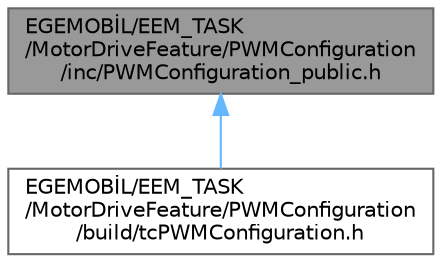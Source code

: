 digraph "EGEMOBİL/EEM_TASK/MotorDriveFeature/PWMConfiguration/inc/PWMConfiguration_public.h"
{
 // LATEX_PDF_SIZE
  bgcolor="transparent";
  edge [fontname=Helvetica,fontsize=10,labelfontname=Helvetica,labelfontsize=10];
  node [fontname=Helvetica,fontsize=10,shape=box,height=0.2,width=0.4];
  Node1 [id="Node000001",label="EGEMOBİL/EEM_TASK\l/MotorDriveFeature/PWMConfiguration\l/inc/PWMConfiguration_public.h",height=0.2,width=0.4,color="gray40", fillcolor="grey60", style="filled", fontcolor="black",tooltip="Public header for the PWM configuration, providing access to constructor and runable prototypes."];
  Node1 -> Node2 [id="edge1_Node000001_Node000002",dir="back",color="steelblue1",style="solid",tooltip=" "];
  Node2 [id="Node000002",label="EGEMOBİL/EEM_TASK\l/MotorDriveFeature/PWMConfiguration\l/build/tcPWMConfiguration.h",height=0.2,width=0.4,color="grey40", fillcolor="white", style="filled",URL="$tc_p_w_m_configuration_8h_source.html",tooltip=" "];
}
